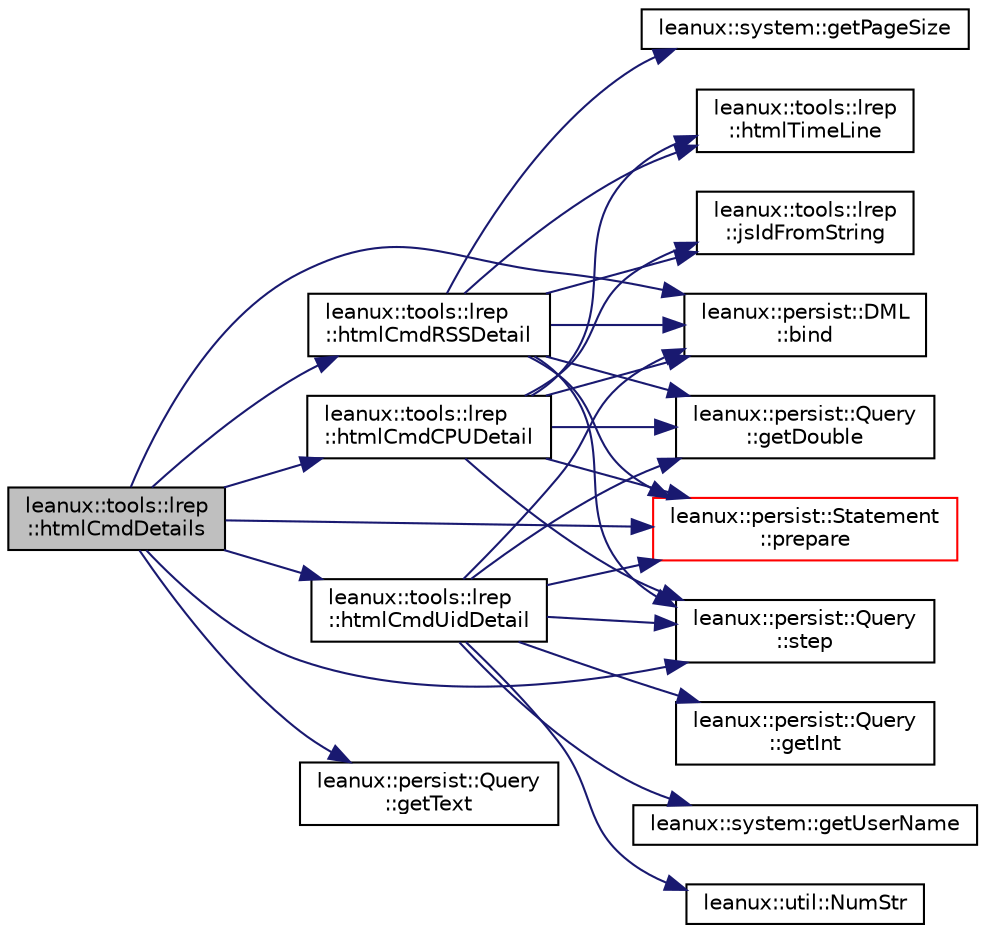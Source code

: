 digraph "leanux::tools::lrep::htmlCmdDetails"
{
 // LATEX_PDF_SIZE
  bgcolor="transparent";
  edge [fontname="Helvetica",fontsize="10",labelfontname="Helvetica",labelfontsize="10"];
  node [fontname="Helvetica",fontsize="10",shape=record];
  rankdir="LR";
  Node1 [label="leanux::tools::lrep\l::htmlCmdDetails",height=0.2,width=0.4,color="black", fillcolor="grey75", style="filled", fontcolor="black",tooltip=" "];
  Node1 -> Node2 [color="midnightblue",fontsize="10",style="solid",fontname="Helvetica"];
  Node2 [label="leanux::persist::DML\l::bind",height=0.2,width=0.4,color="black",URL="$classleanux_1_1persist_1_1DML.html#a8df01a6d880515c22106e424ed342c81",tooltip="Bind a double value to the bind at position."];
  Node1 -> Node3 [color="midnightblue",fontsize="10",style="solid",fontname="Helvetica"];
  Node3 [label="leanux::persist::Query\l::getText",height=0.2,width=0.4,color="black",URL="$classleanux_1_1persist_1_1Query.html#a1fb83650612ff31e31805b1496fdf0fb",tooltip="Get string value from select list."];
  Node1 -> Node4 [color="midnightblue",fontsize="10",style="solid",fontname="Helvetica"];
  Node4 [label="leanux::tools::lrep\l::htmlCmdCPUDetail",height=0.2,width=0.4,color="black",URL="$namespaceleanux_1_1tools_1_1lrep.html#abb2c4d60c9284405a71347cb64780517",tooltip=" "];
  Node4 -> Node2 [color="midnightblue",fontsize="10",style="solid",fontname="Helvetica"];
  Node4 -> Node5 [color="midnightblue",fontsize="10",style="solid",fontname="Helvetica"];
  Node5 [label="leanux::persist::Query\l::getDouble",height=0.2,width=0.4,color="black",URL="$classleanux_1_1persist_1_1Query.html#ac71ce2dce629c76434dfb541bbe55658",tooltip="Get double value from select list."];
  Node4 -> Node6 [color="midnightblue",fontsize="10",style="solid",fontname="Helvetica"];
  Node6 [label="leanux::tools::lrep\l::htmlTimeLine",height=0.2,width=0.4,color="black",URL="$namespaceleanux_1_1tools_1_1lrep.html#a85ac1fb32ad11b10d1ea134e230f6c47",tooltip=" "];
  Node4 -> Node7 [color="midnightblue",fontsize="10",style="solid",fontname="Helvetica"];
  Node7 [label="leanux::tools::lrep\l::jsIdFromString",height=0.2,width=0.4,color="black",URL="$namespaceleanux_1_1tools_1_1lrep.html#a9ef7dd7e7c56989574a69148cbba20b1",tooltip="deterministic transform of arbitray strings into valid javascript identifiers"];
  Node4 -> Node8 [color="midnightblue",fontsize="10",style="solid",fontname="Helvetica"];
  Node8 [label="leanux::persist::Statement\l::prepare",height=0.2,width=0.4,color="red",URL="$classleanux_1_1persist_1_1Statement.html#a1b809c1b1d0e9d24af65e439c3893d74",tooltip="Prepare a SQL statement."];
  Node4 -> Node10 [color="midnightblue",fontsize="10",style="solid",fontname="Helvetica"];
  Node10 [label="leanux::persist::Query\l::step",height=0.2,width=0.4,color="black",URL="$classleanux_1_1persist_1_1Query.html#a294e11c33a22761503c49418f5ca9815",tooltip="Step the result list, end of list returns false."];
  Node1 -> Node11 [color="midnightblue",fontsize="10",style="solid",fontname="Helvetica"];
  Node11 [label="leanux::tools::lrep\l::htmlCmdRSSDetail",height=0.2,width=0.4,color="black",URL="$namespaceleanux_1_1tools_1_1lrep.html#a9434a7f41a9aef0ce48a762267da8797",tooltip=" "];
  Node11 -> Node2 [color="midnightblue",fontsize="10",style="solid",fontname="Helvetica"];
  Node11 -> Node5 [color="midnightblue",fontsize="10",style="solid",fontname="Helvetica"];
  Node11 -> Node12 [color="midnightblue",fontsize="10",style="solid",fontname="Helvetica"];
  Node12 [label="leanux::system::getPageSize",height=0.2,width=0.4,color="black",URL="$namespaceleanux_1_1system.html#a52dc747f7af9f66fabb1ccfd72c7c450",tooltip="Get the system page size."];
  Node11 -> Node6 [color="midnightblue",fontsize="10",style="solid",fontname="Helvetica"];
  Node11 -> Node7 [color="midnightblue",fontsize="10",style="solid",fontname="Helvetica"];
  Node11 -> Node8 [color="midnightblue",fontsize="10",style="solid",fontname="Helvetica"];
  Node11 -> Node10 [color="midnightblue",fontsize="10",style="solid",fontname="Helvetica"];
  Node1 -> Node13 [color="midnightblue",fontsize="10",style="solid",fontname="Helvetica"];
  Node13 [label="leanux::tools::lrep\l::htmlCmdUidDetail",height=0.2,width=0.4,color="black",URL="$namespaceleanux_1_1tools_1_1lrep.html#a8a9e58dc9034002621d2b57d4a51aad9",tooltip=" "];
  Node13 -> Node2 [color="midnightblue",fontsize="10",style="solid",fontname="Helvetica"];
  Node13 -> Node5 [color="midnightblue",fontsize="10",style="solid",fontname="Helvetica"];
  Node13 -> Node14 [color="midnightblue",fontsize="10",style="solid",fontname="Helvetica"];
  Node14 [label="leanux::persist::Query\l::getInt",height=0.2,width=0.4,color="black",URL="$classleanux_1_1persist_1_1Query.html#a86b5deec83f9cdf0c72f6caf503984d9",tooltip="Get int value from select list."];
  Node13 -> Node15 [color="midnightblue",fontsize="10",style="solid",fontname="Helvetica"];
  Node15 [label="leanux::system::getUserName",height=0.2,width=0.4,color="black",URL="$namespaceleanux_1_1system.html#a15a1517cb994968027d406402a588157",tooltip="Get username from a uid."];
  Node13 -> Node16 [color="midnightblue",fontsize="10",style="solid",fontname="Helvetica"];
  Node16 [label="leanux::util::NumStr",height=0.2,width=0.4,color="black",URL="$namespaceleanux_1_1util.html#a0c9555d36d9264d1f0cd246c8ba6da28",tooltip="Convert a double (real number) to a pretty print string."];
  Node13 -> Node8 [color="midnightblue",fontsize="10",style="solid",fontname="Helvetica"];
  Node13 -> Node10 [color="midnightblue",fontsize="10",style="solid",fontname="Helvetica"];
  Node1 -> Node8 [color="midnightblue",fontsize="10",style="solid",fontname="Helvetica"];
  Node1 -> Node10 [color="midnightblue",fontsize="10",style="solid",fontname="Helvetica"];
}
